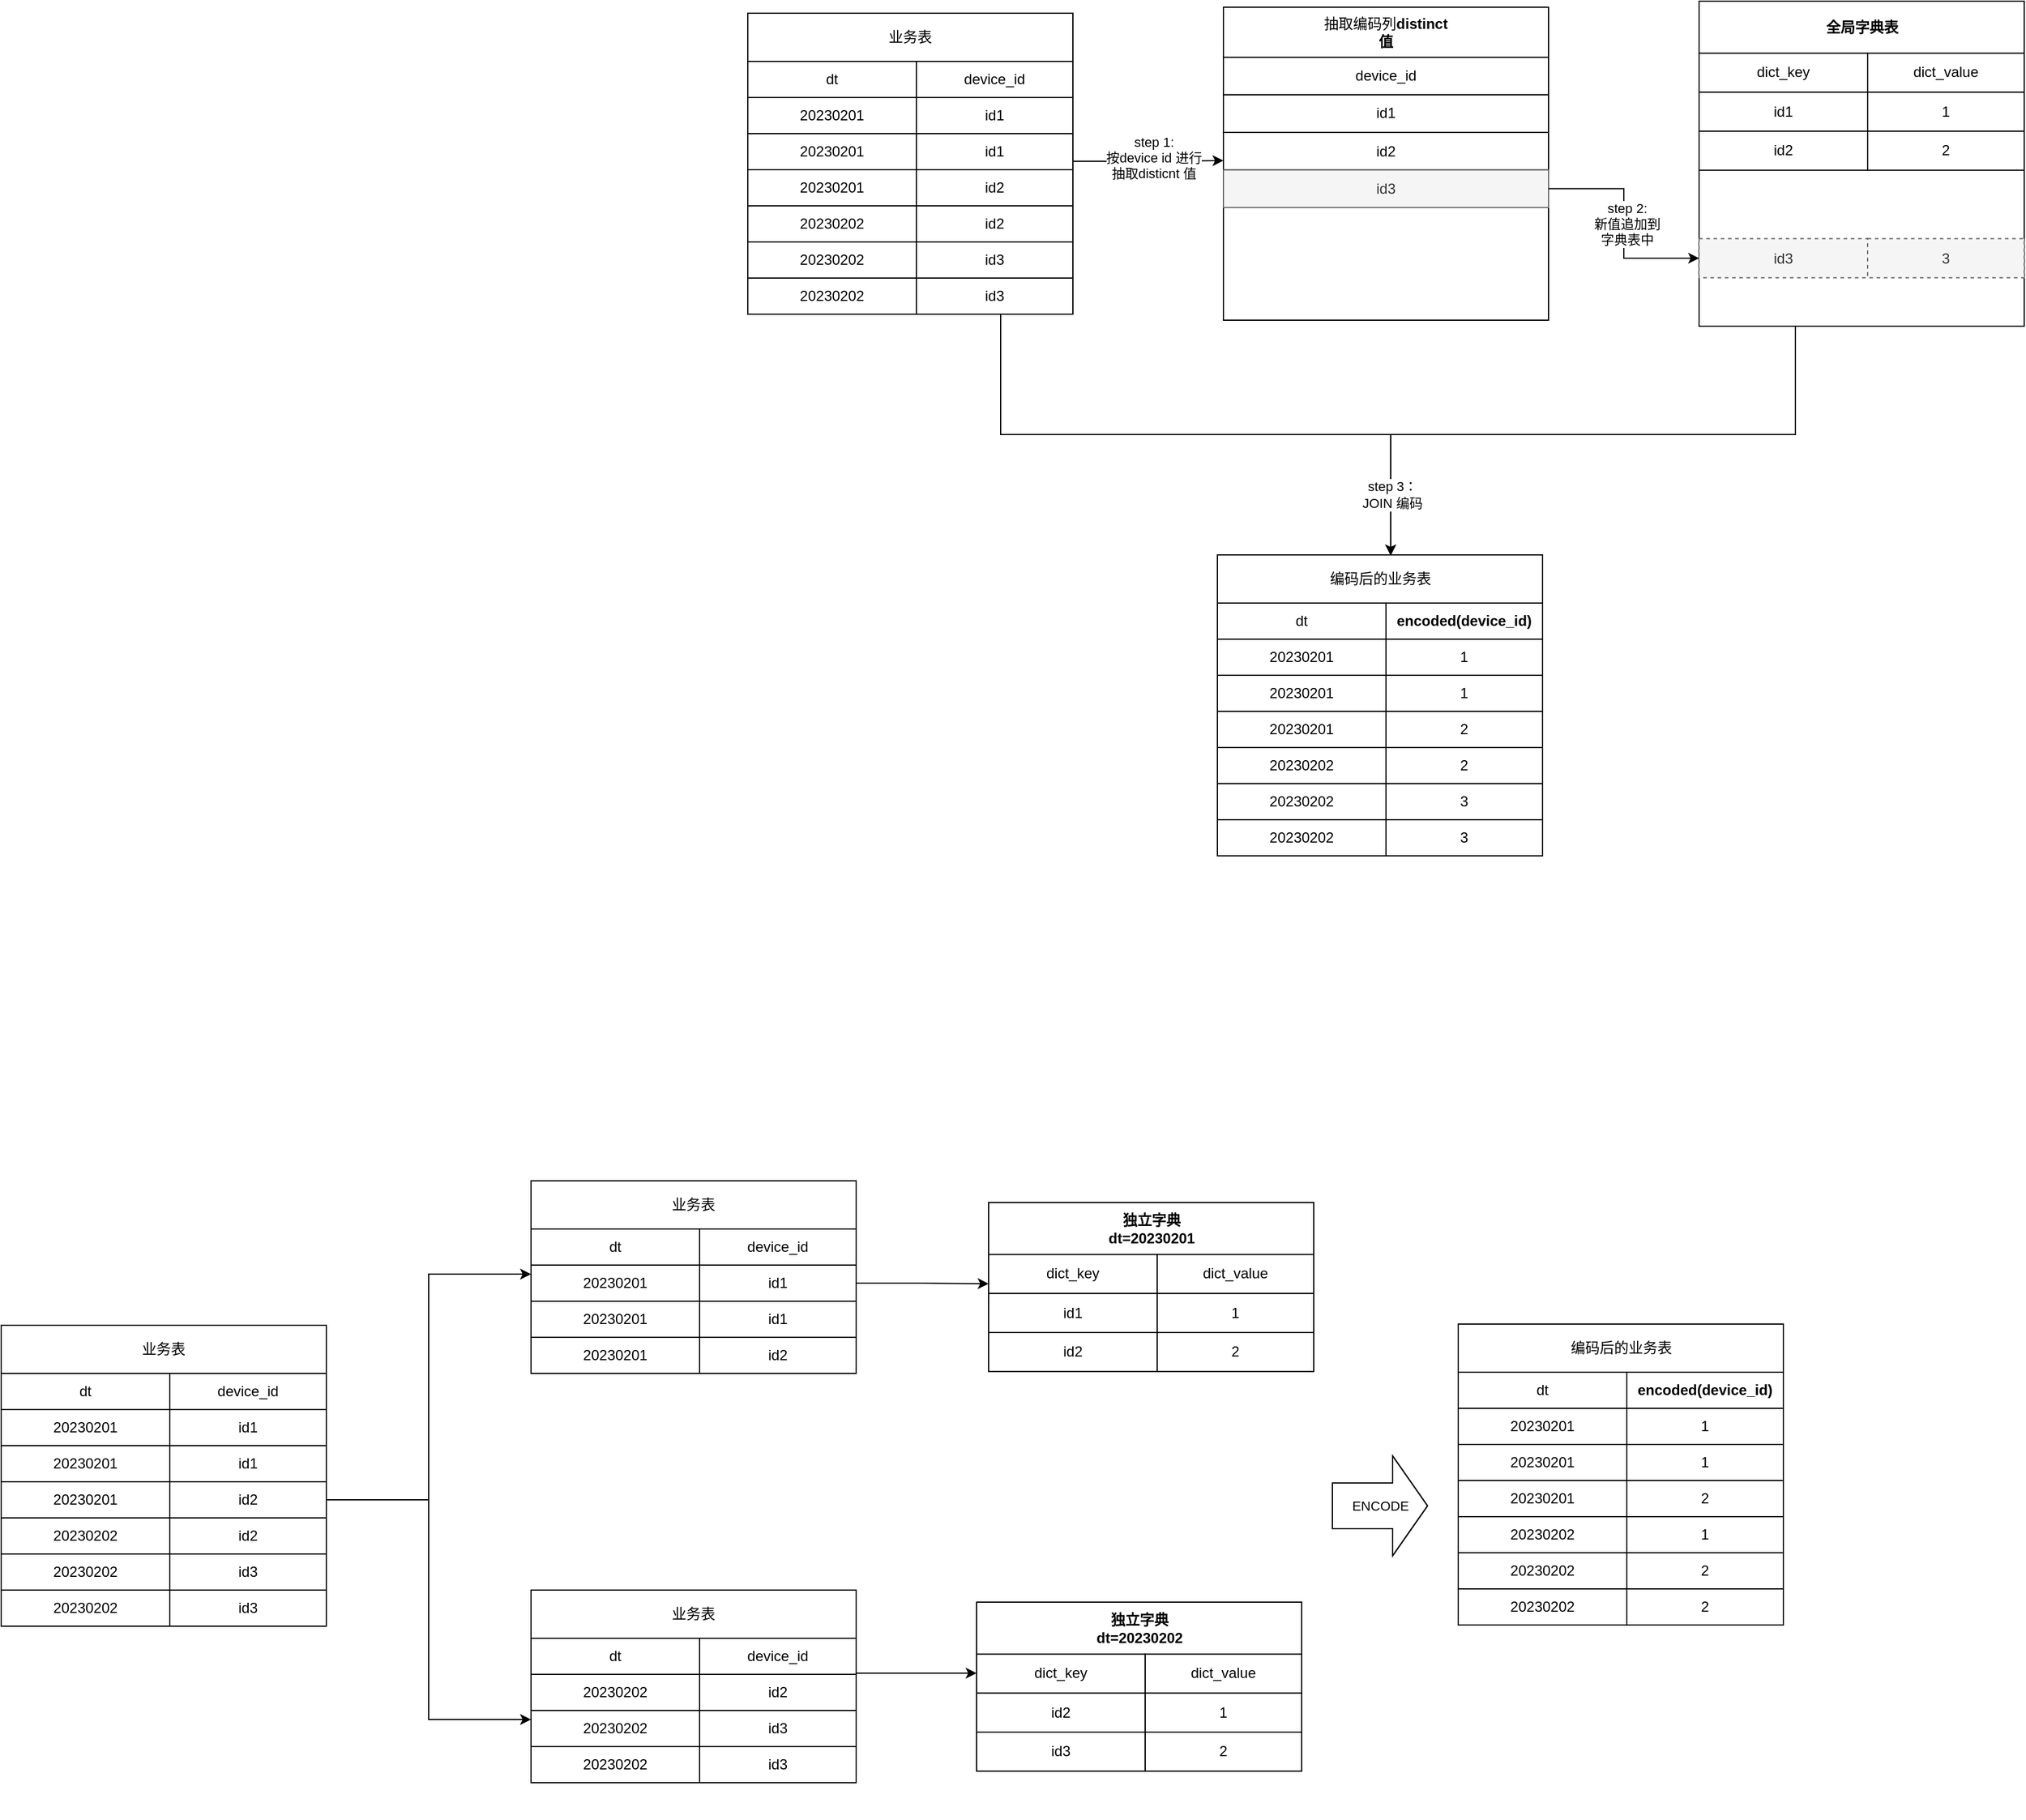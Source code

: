 <mxfile version="20.0.4" type="github">
  <diagram id="ab-RZeQGDA4o0h_9SuNv" name="Page-1">
    <mxGraphModel dx="2683" dy="985" grid="1" gridSize="10" guides="1" tooltips="1" connect="1" arrows="1" fold="1" page="1" pageScale="1" pageWidth="827" pageHeight="1169" math="0" shadow="0">
      <root>
        <mxCell id="0" />
        <mxCell id="1" parent="0" />
        <mxCell id="5YoBq1Blkuz500EIwF5M-1" value="" style="group" vertex="1" connectable="0" parent="1">
          <mxGeometry x="30" y="80" width="270" height="250" as="geometry" />
        </mxCell>
        <mxCell id="5YoBq1Blkuz500EIwF5M-2" value="" style="rounded=0;whiteSpace=wrap;html=1;" vertex="1" parent="5YoBq1Blkuz500EIwF5M-1">
          <mxGeometry width="270" height="250" as="geometry" />
        </mxCell>
        <mxCell id="5YoBq1Blkuz500EIwF5M-3" value="" style="group" vertex="1" connectable="0" parent="5YoBq1Blkuz500EIwF5M-1">
          <mxGeometry y="40" width="270" height="210" as="geometry" />
        </mxCell>
        <mxCell id="5YoBq1Blkuz500EIwF5M-4" value="dt" style="rounded=0;whiteSpace=wrap;html=1;" vertex="1" parent="5YoBq1Blkuz500EIwF5M-3">
          <mxGeometry width="140" height="30" as="geometry" />
        </mxCell>
        <mxCell id="5YoBq1Blkuz500EIwF5M-5" value="device_id" style="rounded=0;whiteSpace=wrap;html=1;" vertex="1" parent="5YoBq1Blkuz500EIwF5M-3">
          <mxGeometry x="140" width="130" height="30" as="geometry" />
        </mxCell>
        <mxCell id="5YoBq1Blkuz500EIwF5M-6" value="" style="group" vertex="1" connectable="0" parent="5YoBq1Blkuz500EIwF5M-3">
          <mxGeometry y="30" width="270" height="60" as="geometry" />
        </mxCell>
        <mxCell id="5YoBq1Blkuz500EIwF5M-7" value="20230201" style="rounded=0;whiteSpace=wrap;html=1;" vertex="1" parent="5YoBq1Blkuz500EIwF5M-6">
          <mxGeometry width="140" height="30" as="geometry" />
        </mxCell>
        <mxCell id="5YoBq1Blkuz500EIwF5M-8" value="id1" style="rounded=0;whiteSpace=wrap;html=1;" vertex="1" parent="5YoBq1Blkuz500EIwF5M-6">
          <mxGeometry x="140" width="130" height="30" as="geometry" />
        </mxCell>
        <mxCell id="5YoBq1Blkuz500EIwF5M-9" value="20230201" style="rounded=0;whiteSpace=wrap;html=1;" vertex="1" parent="5YoBq1Blkuz500EIwF5M-6">
          <mxGeometry y="30" width="140" height="30" as="geometry" />
        </mxCell>
        <mxCell id="5YoBq1Blkuz500EIwF5M-10" value="id1" style="rounded=0;whiteSpace=wrap;html=1;" vertex="1" parent="5YoBq1Blkuz500EIwF5M-6">
          <mxGeometry x="140" y="30" width="130" height="30" as="geometry" />
        </mxCell>
        <mxCell id="5YoBq1Blkuz500EIwF5M-11" value="" style="group" vertex="1" connectable="0" parent="5YoBq1Blkuz500EIwF5M-3">
          <mxGeometry y="90" width="270" height="60" as="geometry" />
        </mxCell>
        <mxCell id="5YoBq1Blkuz500EIwF5M-12" value="20230201" style="rounded=0;whiteSpace=wrap;html=1;" vertex="1" parent="5YoBq1Blkuz500EIwF5M-11">
          <mxGeometry width="140" height="30" as="geometry" />
        </mxCell>
        <mxCell id="5YoBq1Blkuz500EIwF5M-13" value="id2" style="rounded=0;whiteSpace=wrap;html=1;" vertex="1" parent="5YoBq1Blkuz500EIwF5M-11">
          <mxGeometry x="140" width="130" height="30" as="geometry" />
        </mxCell>
        <mxCell id="5YoBq1Blkuz500EIwF5M-14" value="20230202" style="rounded=0;whiteSpace=wrap;html=1;" vertex="1" parent="5YoBq1Blkuz500EIwF5M-11">
          <mxGeometry y="30" width="140" height="30" as="geometry" />
        </mxCell>
        <mxCell id="5YoBq1Blkuz500EIwF5M-15" value="id2" style="rounded=0;whiteSpace=wrap;html=1;" vertex="1" parent="5YoBq1Blkuz500EIwF5M-11">
          <mxGeometry x="140" y="30" width="130" height="30" as="geometry" />
        </mxCell>
        <mxCell id="5YoBq1Blkuz500EIwF5M-16" value="" style="group" vertex="1" connectable="0" parent="5YoBq1Blkuz500EIwF5M-3">
          <mxGeometry y="150" width="270" height="60" as="geometry" />
        </mxCell>
        <mxCell id="5YoBq1Blkuz500EIwF5M-17" value="20230202" style="rounded=0;whiteSpace=wrap;html=1;" vertex="1" parent="5YoBq1Blkuz500EIwF5M-16">
          <mxGeometry width="140" height="30" as="geometry" />
        </mxCell>
        <mxCell id="5YoBq1Blkuz500EIwF5M-18" value="id3" style="rounded=0;whiteSpace=wrap;html=1;" vertex="1" parent="5YoBq1Blkuz500EIwF5M-16">
          <mxGeometry x="140" width="130" height="30" as="geometry" />
        </mxCell>
        <mxCell id="5YoBq1Blkuz500EIwF5M-19" value="20230202" style="rounded=0;whiteSpace=wrap;html=1;" vertex="1" parent="5YoBq1Blkuz500EIwF5M-16">
          <mxGeometry y="30" width="140" height="30" as="geometry" />
        </mxCell>
        <mxCell id="5YoBq1Blkuz500EIwF5M-20" value="id3" style="rounded=0;whiteSpace=wrap;html=1;" vertex="1" parent="5YoBq1Blkuz500EIwF5M-16">
          <mxGeometry x="140" y="30" width="130" height="30" as="geometry" />
        </mxCell>
        <mxCell id="5YoBq1Blkuz500EIwF5M-21" value="业务表" style="text;html=1;strokeColor=none;fillColor=none;align=center;verticalAlign=middle;whiteSpace=wrap;rounded=0;" vertex="1" parent="5YoBq1Blkuz500EIwF5M-1">
          <mxGeometry x="115" y="10" width="40" height="20" as="geometry" />
        </mxCell>
        <mxCell id="5YoBq1Blkuz500EIwF5M-22" value="" style="group" vertex="1" connectable="0" parent="1">
          <mxGeometry x="425" y="75" width="280" height="260" as="geometry" />
        </mxCell>
        <mxCell id="5YoBq1Blkuz500EIwF5M-23" value="" style="group" vertex="1" connectable="0" parent="5YoBq1Blkuz500EIwF5M-22">
          <mxGeometry width="280" height="260" as="geometry" />
        </mxCell>
        <mxCell id="5YoBq1Blkuz500EIwF5M-24" value="" style="rounded=0;whiteSpace=wrap;html=1;" vertex="1" parent="5YoBq1Blkuz500EIwF5M-23">
          <mxGeometry width="270" height="260" as="geometry" />
        </mxCell>
        <mxCell id="5YoBq1Blkuz500EIwF5M-25" value="抽取编码列&lt;b&gt;distinct 值&lt;/b&gt;" style="text;html=1;strokeColor=none;fillColor=none;align=center;verticalAlign=middle;whiteSpace=wrap;rounded=0;" vertex="1" parent="5YoBq1Blkuz500EIwF5M-23">
          <mxGeometry x="75" y="10.4" width="120" height="20.8" as="geometry" />
        </mxCell>
        <mxCell id="5YoBq1Blkuz500EIwF5M-26" value="device_id" style="rounded=0;whiteSpace=wrap;html=1;" vertex="1" parent="5YoBq1Blkuz500EIwF5M-23">
          <mxGeometry y="41.6" width="270" height="31.2" as="geometry" />
        </mxCell>
        <mxCell id="5YoBq1Blkuz500EIwF5M-27" value="id1" style="rounded=0;whiteSpace=wrap;html=1;" vertex="1" parent="5YoBq1Blkuz500EIwF5M-23">
          <mxGeometry y="72.8" width="270" height="31.2" as="geometry" />
        </mxCell>
        <mxCell id="5YoBq1Blkuz500EIwF5M-28" value="id2" style="rounded=0;whiteSpace=wrap;html=1;" vertex="1" parent="5YoBq1Blkuz500EIwF5M-23">
          <mxGeometry y="104" width="270" height="31.2" as="geometry" />
        </mxCell>
        <mxCell id="5YoBq1Blkuz500EIwF5M-29" value="id3" style="rounded=0;whiteSpace=wrap;html=1;fillColor=#f5f5f5;strokeColor=#666666;fontColor=#333333;" vertex="1" parent="5YoBq1Blkuz500EIwF5M-23">
          <mxGeometry y="135.2" width="270" height="31.2" as="geometry" />
        </mxCell>
        <mxCell id="5YoBq1Blkuz500EIwF5M-30" value="" style="group" vertex="1" connectable="0" parent="1">
          <mxGeometry x="820" y="70" width="270" height="270" as="geometry" />
        </mxCell>
        <mxCell id="5YoBq1Blkuz500EIwF5M-31" value="" style="rounded=0;whiteSpace=wrap;html=1;" vertex="1" parent="5YoBq1Blkuz500EIwF5M-30">
          <mxGeometry width="270" height="270" as="geometry" />
        </mxCell>
        <mxCell id="5YoBq1Blkuz500EIwF5M-32" value="" style="group" vertex="1" connectable="0" parent="5YoBq1Blkuz500EIwF5M-30">
          <mxGeometry y="43.2" width="270" height="226.8" as="geometry" />
        </mxCell>
        <mxCell id="5YoBq1Blkuz500EIwF5M-33" value="dict_key" style="rounded=0;whiteSpace=wrap;html=1;" vertex="1" parent="5YoBq1Blkuz500EIwF5M-32">
          <mxGeometry width="140" height="32.4" as="geometry" />
        </mxCell>
        <mxCell id="5YoBq1Blkuz500EIwF5M-34" value="dict_value" style="rounded=0;whiteSpace=wrap;html=1;" vertex="1" parent="5YoBq1Blkuz500EIwF5M-32">
          <mxGeometry x="140" width="130" height="32.4" as="geometry" />
        </mxCell>
        <mxCell id="5YoBq1Blkuz500EIwF5M-35" value="" style="group" vertex="1" connectable="0" parent="5YoBq1Blkuz500EIwF5M-32">
          <mxGeometry y="32.4" width="270" height="64.8" as="geometry" />
        </mxCell>
        <mxCell id="5YoBq1Blkuz500EIwF5M-36" value="id1" style="rounded=0;whiteSpace=wrap;html=1;" vertex="1" parent="5YoBq1Blkuz500EIwF5M-35">
          <mxGeometry width="140" height="32.4" as="geometry" />
        </mxCell>
        <mxCell id="5YoBq1Blkuz500EIwF5M-37" value="1" style="rounded=0;whiteSpace=wrap;html=1;" vertex="1" parent="5YoBq1Blkuz500EIwF5M-35">
          <mxGeometry x="140" width="130" height="32.4" as="geometry" />
        </mxCell>
        <mxCell id="5YoBq1Blkuz500EIwF5M-38" value="id2" style="rounded=0;whiteSpace=wrap;html=1;" vertex="1" parent="5YoBq1Blkuz500EIwF5M-35">
          <mxGeometry y="32.4" width="140" height="32.4" as="geometry" />
        </mxCell>
        <mxCell id="5YoBq1Blkuz500EIwF5M-39" value="2" style="rounded=0;whiteSpace=wrap;html=1;" vertex="1" parent="5YoBq1Blkuz500EIwF5M-35">
          <mxGeometry x="140" y="32.4" width="130" height="32.4" as="geometry" />
        </mxCell>
        <mxCell id="5YoBq1Blkuz500EIwF5M-40" value="&lt;b&gt;全局字典表&lt;/b&gt;" style="text;html=1;strokeColor=none;fillColor=none;align=center;verticalAlign=middle;whiteSpace=wrap;rounded=0;" vertex="1" parent="5YoBq1Blkuz500EIwF5M-30">
          <mxGeometry x="87.5" y="10.8" width="95" height="21.6" as="geometry" />
        </mxCell>
        <mxCell id="5YoBq1Blkuz500EIwF5M-41" value="id3" style="rounded=0;whiteSpace=wrap;html=1;fillColor=#f5f5f5;strokeColor=#666666;fontColor=#333333;dashed=1;" vertex="1" parent="5YoBq1Blkuz500EIwF5M-30">
          <mxGeometry y="197.308" width="140" height="32.4" as="geometry" />
        </mxCell>
        <mxCell id="5YoBq1Blkuz500EIwF5M-42" value="3" style="rounded=0;whiteSpace=wrap;html=1;fillColor=#f5f5f5;strokeColor=#666666;fontColor=#333333;dashed=1;" vertex="1" parent="5YoBq1Blkuz500EIwF5M-30">
          <mxGeometry x="140" y="197.308" width="130" height="32.4" as="geometry" />
        </mxCell>
        <mxCell id="5YoBq1Blkuz500EIwF5M-43" style="edgeStyle=orthogonalEdgeStyle;rounded=0;orthogonalLoop=1;jettySize=auto;html=1;exitX=1;exitY=1;exitDx=0;exitDy=0;entryX=0;entryY=0.75;entryDx=0;entryDy=0;" edge="1" parent="1" source="5YoBq1Blkuz500EIwF5M-10" target="5YoBq1Blkuz500EIwF5M-28">
          <mxGeometry relative="1" as="geometry">
            <Array as="points">
              <mxPoint x="300" y="203" />
              <mxPoint x="360" y="203" />
            </Array>
          </mxGeometry>
        </mxCell>
        <mxCell id="5YoBq1Blkuz500EIwF5M-44" value="step 1:&lt;br&gt;按device id 进行&lt;br&gt;抽取disticnt 值" style="edgeLabel;html=1;align=center;verticalAlign=middle;resizable=0;points=[];" vertex="1" connectable="0" parent="5YoBq1Blkuz500EIwF5M-43">
          <mxGeometry x="0.122" y="3" relative="1" as="geometry">
            <mxPoint as="offset" />
          </mxGeometry>
        </mxCell>
        <mxCell id="5YoBq1Blkuz500EIwF5M-45" style="edgeStyle=orthogonalEdgeStyle;rounded=0;orthogonalLoop=1;jettySize=auto;html=1;exitX=1;exitY=0.5;exitDx=0;exitDy=0;entryX=0;entryY=0.5;entryDx=0;entryDy=0;" edge="1" parent="1" source="5YoBq1Blkuz500EIwF5M-29" target="5YoBq1Blkuz500EIwF5M-41">
          <mxGeometry relative="1" as="geometry" />
        </mxCell>
        <mxCell id="5YoBq1Blkuz500EIwF5M-46" value="step 2:&lt;br&gt;新值追加到&lt;br&gt;字典表中" style="edgeLabel;html=1;align=center;verticalAlign=middle;resizable=0;points=[];" vertex="1" connectable="0" parent="5YoBq1Blkuz500EIwF5M-45">
          <mxGeometry x="-0.324" y="-23" relative="1" as="geometry">
            <mxPoint x="3" y="6.2" as="offset" />
          </mxGeometry>
        </mxCell>
        <mxCell id="5YoBq1Blkuz500EIwF5M-47" value="" style="group" vertex="1" connectable="0" parent="1">
          <mxGeometry x="420" y="530" width="270" height="250" as="geometry" />
        </mxCell>
        <mxCell id="5YoBq1Blkuz500EIwF5M-48" value="" style="rounded=0;whiteSpace=wrap;html=1;" vertex="1" parent="5YoBq1Blkuz500EIwF5M-47">
          <mxGeometry width="270" height="250" as="geometry" />
        </mxCell>
        <mxCell id="5YoBq1Blkuz500EIwF5M-49" value="" style="group" vertex="1" connectable="0" parent="5YoBq1Blkuz500EIwF5M-47">
          <mxGeometry y="40" width="270" height="210" as="geometry" />
        </mxCell>
        <mxCell id="5YoBq1Blkuz500EIwF5M-50" value="dt" style="rounded=0;whiteSpace=wrap;html=1;" vertex="1" parent="5YoBq1Blkuz500EIwF5M-49">
          <mxGeometry width="140" height="30" as="geometry" />
        </mxCell>
        <mxCell id="5YoBq1Blkuz500EIwF5M-51" value="&lt;b&gt;encoded(device_id)&lt;/b&gt;" style="rounded=0;whiteSpace=wrap;html=1;" vertex="1" parent="5YoBq1Blkuz500EIwF5M-49">
          <mxGeometry x="140" width="130" height="30" as="geometry" />
        </mxCell>
        <mxCell id="5YoBq1Blkuz500EIwF5M-52" value="" style="group" vertex="1" connectable="0" parent="5YoBq1Blkuz500EIwF5M-49">
          <mxGeometry y="30" width="270" height="60" as="geometry" />
        </mxCell>
        <mxCell id="5YoBq1Blkuz500EIwF5M-53" value="20230201" style="rounded=0;whiteSpace=wrap;html=1;" vertex="1" parent="5YoBq1Blkuz500EIwF5M-52">
          <mxGeometry width="140" height="30" as="geometry" />
        </mxCell>
        <mxCell id="5YoBq1Blkuz500EIwF5M-54" value="1" style="rounded=0;whiteSpace=wrap;html=1;" vertex="1" parent="5YoBq1Blkuz500EIwF5M-52">
          <mxGeometry x="140" width="130" height="30" as="geometry" />
        </mxCell>
        <mxCell id="5YoBq1Blkuz500EIwF5M-55" value="20230201" style="rounded=0;whiteSpace=wrap;html=1;" vertex="1" parent="5YoBq1Blkuz500EIwF5M-52">
          <mxGeometry y="30" width="140" height="30" as="geometry" />
        </mxCell>
        <mxCell id="5YoBq1Blkuz500EIwF5M-56" value="1" style="rounded=0;whiteSpace=wrap;html=1;" vertex="1" parent="5YoBq1Blkuz500EIwF5M-52">
          <mxGeometry x="140" y="30" width="130" height="30" as="geometry" />
        </mxCell>
        <mxCell id="5YoBq1Blkuz500EIwF5M-57" value="" style="group" vertex="1" connectable="0" parent="5YoBq1Blkuz500EIwF5M-49">
          <mxGeometry y="90" width="270" height="60" as="geometry" />
        </mxCell>
        <mxCell id="5YoBq1Blkuz500EIwF5M-58" value="20230201" style="rounded=0;whiteSpace=wrap;html=1;" vertex="1" parent="5YoBq1Blkuz500EIwF5M-57">
          <mxGeometry width="140" height="30" as="geometry" />
        </mxCell>
        <mxCell id="5YoBq1Blkuz500EIwF5M-59" value="2" style="rounded=0;whiteSpace=wrap;html=1;" vertex="1" parent="5YoBq1Blkuz500EIwF5M-57">
          <mxGeometry x="140" width="130" height="30" as="geometry" />
        </mxCell>
        <mxCell id="5YoBq1Blkuz500EIwF5M-60" value="20230202" style="rounded=0;whiteSpace=wrap;html=1;" vertex="1" parent="5YoBq1Blkuz500EIwF5M-57">
          <mxGeometry y="30" width="140" height="30" as="geometry" />
        </mxCell>
        <mxCell id="5YoBq1Blkuz500EIwF5M-61" value="2" style="rounded=0;whiteSpace=wrap;html=1;" vertex="1" parent="5YoBq1Blkuz500EIwF5M-57">
          <mxGeometry x="140" y="30" width="130" height="30" as="geometry" />
        </mxCell>
        <mxCell id="5YoBq1Blkuz500EIwF5M-62" value="" style="group" vertex="1" connectable="0" parent="5YoBq1Blkuz500EIwF5M-49">
          <mxGeometry y="150" width="270" height="60" as="geometry" />
        </mxCell>
        <mxCell id="5YoBq1Blkuz500EIwF5M-63" value="20230202" style="rounded=0;whiteSpace=wrap;html=1;" vertex="1" parent="5YoBq1Blkuz500EIwF5M-62">
          <mxGeometry width="140" height="30" as="geometry" />
        </mxCell>
        <mxCell id="5YoBq1Blkuz500EIwF5M-64" value="3" style="rounded=0;whiteSpace=wrap;html=1;" vertex="1" parent="5YoBq1Blkuz500EIwF5M-62">
          <mxGeometry x="140" width="130" height="30" as="geometry" />
        </mxCell>
        <mxCell id="5YoBq1Blkuz500EIwF5M-65" value="20230202" style="rounded=0;whiteSpace=wrap;html=1;" vertex="1" parent="5YoBq1Blkuz500EIwF5M-62">
          <mxGeometry y="30" width="140" height="30" as="geometry" />
        </mxCell>
        <mxCell id="5YoBq1Blkuz500EIwF5M-66" value="3" style="rounded=0;whiteSpace=wrap;html=1;" vertex="1" parent="5YoBq1Blkuz500EIwF5M-62">
          <mxGeometry x="140" y="30" width="130" height="30" as="geometry" />
        </mxCell>
        <mxCell id="5YoBq1Blkuz500EIwF5M-67" value="编码后的业务表" style="text;html=1;strokeColor=none;fillColor=none;align=center;verticalAlign=middle;whiteSpace=wrap;rounded=0;" vertex="1" parent="5YoBq1Blkuz500EIwF5M-47">
          <mxGeometry x="87.5" y="10" width="95" height="20" as="geometry" />
        </mxCell>
        <mxCell id="5YoBq1Blkuz500EIwF5M-68" style="edgeStyle=orthogonalEdgeStyle;rounded=0;orthogonalLoop=1;jettySize=auto;html=1;exitX=1;exitY=1;exitDx=0;exitDy=0;entryX=0.533;entryY=0.002;entryDx=0;entryDy=0;entryPerimeter=0;" edge="1" parent="1" source="5YoBq1Blkuz500EIwF5M-19" target="5YoBq1Blkuz500EIwF5M-48">
          <mxGeometry relative="1" as="geometry">
            <Array as="points">
              <mxPoint x="240" y="330" />
              <mxPoint x="240" y="430" />
              <mxPoint x="564" y="430" />
            </Array>
          </mxGeometry>
        </mxCell>
        <mxCell id="5YoBq1Blkuz500EIwF5M-69" style="edgeStyle=orthogonalEdgeStyle;rounded=0;orthogonalLoop=1;jettySize=auto;html=1;exitX=0.5;exitY=1;exitDx=0;exitDy=0;entryX=0.533;entryY=0.002;entryDx=0;entryDy=0;entryPerimeter=0;" edge="1" parent="1" source="5YoBq1Blkuz500EIwF5M-31" target="5YoBq1Blkuz500EIwF5M-48">
          <mxGeometry relative="1" as="geometry">
            <Array as="points">
              <mxPoint x="900" y="340" />
              <mxPoint x="900" y="430" />
              <mxPoint x="564" y="430" />
            </Array>
          </mxGeometry>
        </mxCell>
        <mxCell id="5YoBq1Blkuz500EIwF5M-70" value="step 3：&lt;br&gt;JOIN 编码" style="edgeLabel;html=1;align=center;verticalAlign=middle;resizable=0;points=[];" vertex="1" connectable="0" parent="5YoBq1Blkuz500EIwF5M-69">
          <mxGeometry x="0.783" relative="1" as="geometry">
            <mxPoint x="1.1" y="12.1" as="offset" />
          </mxGeometry>
        </mxCell>
        <mxCell id="5YoBq1Blkuz500EIwF5M-117" value="" style="group" vertex="1" connectable="0" parent="1">
          <mxGeometry x="620" y="1169" width="270" height="250" as="geometry" />
        </mxCell>
        <mxCell id="5YoBq1Blkuz500EIwF5M-118" value="" style="rounded=0;whiteSpace=wrap;html=1;" vertex="1" parent="5YoBq1Blkuz500EIwF5M-117">
          <mxGeometry width="270" height="250" as="geometry" />
        </mxCell>
        <mxCell id="5YoBq1Blkuz500EIwF5M-119" value="" style="group" vertex="1" connectable="0" parent="5YoBq1Blkuz500EIwF5M-117">
          <mxGeometry y="40" width="270" height="210" as="geometry" />
        </mxCell>
        <mxCell id="5YoBq1Blkuz500EIwF5M-120" value="dt" style="rounded=0;whiteSpace=wrap;html=1;" vertex="1" parent="5YoBq1Blkuz500EIwF5M-119">
          <mxGeometry width="140" height="30" as="geometry" />
        </mxCell>
        <mxCell id="5YoBq1Blkuz500EIwF5M-121" value="&lt;b&gt;encoded(device_id)&lt;/b&gt;" style="rounded=0;whiteSpace=wrap;html=1;" vertex="1" parent="5YoBq1Blkuz500EIwF5M-119">
          <mxGeometry x="140" width="130" height="30" as="geometry" />
        </mxCell>
        <mxCell id="5YoBq1Blkuz500EIwF5M-122" value="" style="group" vertex="1" connectable="0" parent="5YoBq1Blkuz500EIwF5M-119">
          <mxGeometry y="30" width="270" height="60" as="geometry" />
        </mxCell>
        <mxCell id="5YoBq1Blkuz500EIwF5M-123" value="20230201" style="rounded=0;whiteSpace=wrap;html=1;" vertex="1" parent="5YoBq1Blkuz500EIwF5M-122">
          <mxGeometry width="140" height="30" as="geometry" />
        </mxCell>
        <mxCell id="5YoBq1Blkuz500EIwF5M-124" value="1" style="rounded=0;whiteSpace=wrap;html=1;" vertex="1" parent="5YoBq1Blkuz500EIwF5M-122">
          <mxGeometry x="140" width="130" height="30" as="geometry" />
        </mxCell>
        <mxCell id="5YoBq1Blkuz500EIwF5M-125" value="20230201" style="rounded=0;whiteSpace=wrap;html=1;" vertex="1" parent="5YoBq1Blkuz500EIwF5M-122">
          <mxGeometry y="30" width="140" height="30" as="geometry" />
        </mxCell>
        <mxCell id="5YoBq1Blkuz500EIwF5M-126" value="1" style="rounded=0;whiteSpace=wrap;html=1;" vertex="1" parent="5YoBq1Blkuz500EIwF5M-122">
          <mxGeometry x="140" y="30" width="130" height="30" as="geometry" />
        </mxCell>
        <mxCell id="5YoBq1Blkuz500EIwF5M-127" value="" style="group" vertex="1" connectable="0" parent="5YoBq1Blkuz500EIwF5M-119">
          <mxGeometry y="90" width="270" height="60" as="geometry" />
        </mxCell>
        <mxCell id="5YoBq1Blkuz500EIwF5M-128" value="20230201" style="rounded=0;whiteSpace=wrap;html=1;" vertex="1" parent="5YoBq1Blkuz500EIwF5M-127">
          <mxGeometry width="140" height="30" as="geometry" />
        </mxCell>
        <mxCell id="5YoBq1Blkuz500EIwF5M-129" value="2" style="rounded=0;whiteSpace=wrap;html=1;" vertex="1" parent="5YoBq1Blkuz500EIwF5M-127">
          <mxGeometry x="140" width="130" height="30" as="geometry" />
        </mxCell>
        <mxCell id="5YoBq1Blkuz500EIwF5M-130" value="20230202" style="rounded=0;whiteSpace=wrap;html=1;" vertex="1" parent="5YoBq1Blkuz500EIwF5M-127">
          <mxGeometry y="30" width="140" height="30" as="geometry" />
        </mxCell>
        <mxCell id="5YoBq1Blkuz500EIwF5M-131" value="1" style="rounded=0;whiteSpace=wrap;html=1;" vertex="1" parent="5YoBq1Blkuz500EIwF5M-127">
          <mxGeometry x="140" y="30" width="130" height="30" as="geometry" />
        </mxCell>
        <mxCell id="5YoBq1Blkuz500EIwF5M-132" value="" style="group" vertex="1" connectable="0" parent="5YoBq1Blkuz500EIwF5M-119">
          <mxGeometry y="150" width="270" height="60" as="geometry" />
        </mxCell>
        <mxCell id="5YoBq1Blkuz500EIwF5M-133" value="20230202" style="rounded=0;whiteSpace=wrap;html=1;" vertex="1" parent="5YoBq1Blkuz500EIwF5M-132">
          <mxGeometry width="140" height="30" as="geometry" />
        </mxCell>
        <mxCell id="5YoBq1Blkuz500EIwF5M-134" value="2" style="rounded=0;whiteSpace=wrap;html=1;" vertex="1" parent="5YoBq1Blkuz500EIwF5M-132">
          <mxGeometry x="140" width="130" height="30" as="geometry" />
        </mxCell>
        <mxCell id="5YoBq1Blkuz500EIwF5M-135" value="20230202" style="rounded=0;whiteSpace=wrap;html=1;" vertex="1" parent="5YoBq1Blkuz500EIwF5M-132">
          <mxGeometry y="30" width="140" height="30" as="geometry" />
        </mxCell>
        <mxCell id="5YoBq1Blkuz500EIwF5M-136" value="2" style="rounded=0;whiteSpace=wrap;html=1;" vertex="1" parent="5YoBq1Blkuz500EIwF5M-132">
          <mxGeometry x="140" y="30" width="130" height="30" as="geometry" />
        </mxCell>
        <mxCell id="5YoBq1Blkuz500EIwF5M-137" value="编码后的业务表" style="text;html=1;strokeColor=none;fillColor=none;align=center;verticalAlign=middle;whiteSpace=wrap;rounded=0;" vertex="1" parent="5YoBq1Blkuz500EIwF5M-117">
          <mxGeometry x="87.5" y="10" width="95" height="20" as="geometry" />
        </mxCell>
        <mxCell id="5YoBq1Blkuz500EIwF5M-141" value="" style="group" vertex="1" connectable="0" parent="1">
          <mxGeometry x="-590" y="1170" width="270" height="250" as="geometry" />
        </mxCell>
        <mxCell id="5YoBq1Blkuz500EIwF5M-142" value="" style="rounded=0;whiteSpace=wrap;html=1;" vertex="1" parent="5YoBq1Blkuz500EIwF5M-141">
          <mxGeometry width="270" height="250" as="geometry" />
        </mxCell>
        <mxCell id="5YoBq1Blkuz500EIwF5M-143" value="" style="group" vertex="1" connectable="0" parent="5YoBq1Blkuz500EIwF5M-141">
          <mxGeometry y="40" width="270" height="210" as="geometry" />
        </mxCell>
        <mxCell id="5YoBq1Blkuz500EIwF5M-144" value="dt" style="rounded=0;whiteSpace=wrap;html=1;" vertex="1" parent="5YoBq1Blkuz500EIwF5M-143">
          <mxGeometry width="140" height="30" as="geometry" />
        </mxCell>
        <mxCell id="5YoBq1Blkuz500EIwF5M-145" value="device_id" style="rounded=0;whiteSpace=wrap;html=1;" vertex="1" parent="5YoBq1Blkuz500EIwF5M-143">
          <mxGeometry x="140" width="130" height="30" as="geometry" />
        </mxCell>
        <mxCell id="5YoBq1Blkuz500EIwF5M-146" value="" style="group" vertex="1" connectable="0" parent="5YoBq1Blkuz500EIwF5M-143">
          <mxGeometry y="30" width="270" height="60" as="geometry" />
        </mxCell>
        <mxCell id="5YoBq1Blkuz500EIwF5M-147" value="20230201" style="rounded=0;whiteSpace=wrap;html=1;" vertex="1" parent="5YoBq1Blkuz500EIwF5M-146">
          <mxGeometry width="140" height="30" as="geometry" />
        </mxCell>
        <mxCell id="5YoBq1Blkuz500EIwF5M-148" value="id1" style="rounded=0;whiteSpace=wrap;html=1;" vertex="1" parent="5YoBq1Blkuz500EIwF5M-146">
          <mxGeometry x="140" width="130" height="30" as="geometry" />
        </mxCell>
        <mxCell id="5YoBq1Blkuz500EIwF5M-149" value="20230201" style="rounded=0;whiteSpace=wrap;html=1;" vertex="1" parent="5YoBq1Blkuz500EIwF5M-146">
          <mxGeometry y="30" width="140" height="30" as="geometry" />
        </mxCell>
        <mxCell id="5YoBq1Blkuz500EIwF5M-150" value="id1" style="rounded=0;whiteSpace=wrap;html=1;" vertex="1" parent="5YoBq1Blkuz500EIwF5M-146">
          <mxGeometry x="140" y="30" width="130" height="30" as="geometry" />
        </mxCell>
        <mxCell id="5YoBq1Blkuz500EIwF5M-151" value="" style="group" vertex="1" connectable="0" parent="5YoBq1Blkuz500EIwF5M-143">
          <mxGeometry y="90" width="270" height="60" as="geometry" />
        </mxCell>
        <mxCell id="5YoBq1Blkuz500EIwF5M-152" value="20230201" style="rounded=0;whiteSpace=wrap;html=1;" vertex="1" parent="5YoBq1Blkuz500EIwF5M-151">
          <mxGeometry width="140" height="30" as="geometry" />
        </mxCell>
        <mxCell id="5YoBq1Blkuz500EIwF5M-153" value="id2" style="rounded=0;whiteSpace=wrap;html=1;" vertex="1" parent="5YoBq1Blkuz500EIwF5M-151">
          <mxGeometry x="140" width="130" height="30" as="geometry" />
        </mxCell>
        <mxCell id="5YoBq1Blkuz500EIwF5M-154" value="20230202" style="rounded=0;whiteSpace=wrap;html=1;" vertex="1" parent="5YoBq1Blkuz500EIwF5M-151">
          <mxGeometry y="30" width="140" height="30" as="geometry" />
        </mxCell>
        <mxCell id="5YoBq1Blkuz500EIwF5M-155" value="id2" style="rounded=0;whiteSpace=wrap;html=1;" vertex="1" parent="5YoBq1Blkuz500EIwF5M-151">
          <mxGeometry x="140" y="30" width="130" height="30" as="geometry" />
        </mxCell>
        <mxCell id="5YoBq1Blkuz500EIwF5M-156" value="" style="group" vertex="1" connectable="0" parent="5YoBq1Blkuz500EIwF5M-143">
          <mxGeometry y="150" width="270" height="60" as="geometry" />
        </mxCell>
        <mxCell id="5YoBq1Blkuz500EIwF5M-157" value="20230202" style="rounded=0;whiteSpace=wrap;html=1;" vertex="1" parent="5YoBq1Blkuz500EIwF5M-156">
          <mxGeometry width="140" height="30" as="geometry" />
        </mxCell>
        <mxCell id="5YoBq1Blkuz500EIwF5M-158" value="id3" style="rounded=0;whiteSpace=wrap;html=1;" vertex="1" parent="5YoBq1Blkuz500EIwF5M-156">
          <mxGeometry x="140" width="130" height="30" as="geometry" />
        </mxCell>
        <mxCell id="5YoBq1Blkuz500EIwF5M-159" value="20230202" style="rounded=0;whiteSpace=wrap;html=1;" vertex="1" parent="5YoBq1Blkuz500EIwF5M-156">
          <mxGeometry y="30" width="140" height="30" as="geometry" />
        </mxCell>
        <mxCell id="5YoBq1Blkuz500EIwF5M-160" value="id3" style="rounded=0;whiteSpace=wrap;html=1;" vertex="1" parent="5YoBq1Blkuz500EIwF5M-156">
          <mxGeometry x="140" y="30" width="130" height="30" as="geometry" />
        </mxCell>
        <mxCell id="5YoBq1Blkuz500EIwF5M-161" value="业务表" style="text;html=1;strokeColor=none;fillColor=none;align=center;verticalAlign=middle;whiteSpace=wrap;rounded=0;" vertex="1" parent="5YoBq1Blkuz500EIwF5M-141">
          <mxGeometry x="115" y="10" width="40" height="20" as="geometry" />
        </mxCell>
        <mxCell id="5YoBq1Blkuz500EIwF5M-188" value="" style="group" vertex="1" connectable="0" parent="1">
          <mxGeometry x="-150" y="1390" width="270" height="190" as="geometry" />
        </mxCell>
        <mxCell id="5YoBq1Blkuz500EIwF5M-165" value="" style="rounded=0;whiteSpace=wrap;html=1;" vertex="1" parent="5YoBq1Blkuz500EIwF5M-188">
          <mxGeometry width="270" height="160" as="geometry" />
        </mxCell>
        <mxCell id="5YoBq1Blkuz500EIwF5M-184" value="业务表" style="text;html=1;strokeColor=none;fillColor=none;align=center;verticalAlign=middle;whiteSpace=wrap;rounded=0;" vertex="1" parent="5YoBq1Blkuz500EIwF5M-188">
          <mxGeometry x="115" y="10" width="40" height="20" as="geometry" />
        </mxCell>
        <mxCell id="5YoBq1Blkuz500EIwF5M-167" value="dt" style="rounded=0;whiteSpace=wrap;html=1;" vertex="1" parent="5YoBq1Blkuz500EIwF5M-188">
          <mxGeometry y="40" width="140" height="30" as="geometry" />
        </mxCell>
        <mxCell id="5YoBq1Blkuz500EIwF5M-168" value="device_id" style="rounded=0;whiteSpace=wrap;html=1;" vertex="1" parent="5YoBq1Blkuz500EIwF5M-188">
          <mxGeometry x="140" y="40" width="130" height="30" as="geometry" />
        </mxCell>
        <mxCell id="5YoBq1Blkuz500EIwF5M-169" value="" style="group" vertex="1" connectable="0" parent="5YoBq1Blkuz500EIwF5M-188">
          <mxGeometry y="70" width="270" height="60" as="geometry" />
        </mxCell>
        <mxCell id="5YoBq1Blkuz500EIwF5M-170" value="20230202" style="rounded=0;whiteSpace=wrap;html=1;" vertex="1" parent="5YoBq1Blkuz500EIwF5M-169">
          <mxGeometry width="140" height="30" as="geometry" />
        </mxCell>
        <mxCell id="5YoBq1Blkuz500EIwF5M-171" value="id2" style="rounded=0;whiteSpace=wrap;html=1;" vertex="1" parent="5YoBq1Blkuz500EIwF5M-169">
          <mxGeometry x="140" width="130" height="30" as="geometry" />
        </mxCell>
        <mxCell id="5YoBq1Blkuz500EIwF5M-172" value="20230202" style="rounded=0;whiteSpace=wrap;html=1;" vertex="1" parent="5YoBq1Blkuz500EIwF5M-169">
          <mxGeometry y="30" width="140" height="30" as="geometry" />
        </mxCell>
        <mxCell id="5YoBq1Blkuz500EIwF5M-173" value="id3" style="rounded=0;whiteSpace=wrap;html=1;" vertex="1" parent="5YoBq1Blkuz500EIwF5M-169">
          <mxGeometry x="140" y="30" width="130" height="30" as="geometry" />
        </mxCell>
        <mxCell id="5YoBq1Blkuz500EIwF5M-174" value="" style="group" vertex="1" connectable="0" parent="5YoBq1Blkuz500EIwF5M-188">
          <mxGeometry y="130" width="270" height="60" as="geometry" />
        </mxCell>
        <mxCell id="5YoBq1Blkuz500EIwF5M-175" value="20230202" style="rounded=0;whiteSpace=wrap;html=1;" vertex="1" parent="5YoBq1Blkuz500EIwF5M-174">
          <mxGeometry width="140" height="30" as="geometry" />
        </mxCell>
        <mxCell id="5YoBq1Blkuz500EIwF5M-176" value="id3" style="rounded=0;whiteSpace=wrap;html=1;" vertex="1" parent="5YoBq1Blkuz500EIwF5M-174">
          <mxGeometry x="140" width="130" height="30" as="geometry" />
        </mxCell>
        <mxCell id="5YoBq1Blkuz500EIwF5M-190" value="" style="group" vertex="1" connectable="0" parent="1">
          <mxGeometry x="-150" y="1050" width="270" height="190" as="geometry" />
        </mxCell>
        <mxCell id="5YoBq1Blkuz500EIwF5M-191" value="" style="rounded=0;whiteSpace=wrap;html=1;" vertex="1" parent="5YoBq1Blkuz500EIwF5M-190">
          <mxGeometry width="270" height="160" as="geometry" />
        </mxCell>
        <mxCell id="5YoBq1Blkuz500EIwF5M-192" value="业务表" style="text;html=1;strokeColor=none;fillColor=none;align=center;verticalAlign=middle;whiteSpace=wrap;rounded=0;" vertex="1" parent="5YoBq1Blkuz500EIwF5M-190">
          <mxGeometry x="115" y="10" width="40" height="20" as="geometry" />
        </mxCell>
        <mxCell id="5YoBq1Blkuz500EIwF5M-193" value="dt" style="rounded=0;whiteSpace=wrap;html=1;" vertex="1" parent="5YoBq1Blkuz500EIwF5M-190">
          <mxGeometry y="40" width="140" height="30" as="geometry" />
        </mxCell>
        <mxCell id="5YoBq1Blkuz500EIwF5M-194" value="device_id" style="rounded=0;whiteSpace=wrap;html=1;" vertex="1" parent="5YoBq1Blkuz500EIwF5M-190">
          <mxGeometry x="140" y="40" width="130" height="30" as="geometry" />
        </mxCell>
        <mxCell id="5YoBq1Blkuz500EIwF5M-195" value="" style="group" vertex="1" connectable="0" parent="5YoBq1Blkuz500EIwF5M-190">
          <mxGeometry y="70" width="270" height="60" as="geometry" />
        </mxCell>
        <mxCell id="5YoBq1Blkuz500EIwF5M-196" value="20230201" style="rounded=0;whiteSpace=wrap;html=1;" vertex="1" parent="5YoBq1Blkuz500EIwF5M-195">
          <mxGeometry width="140" height="30" as="geometry" />
        </mxCell>
        <mxCell id="5YoBq1Blkuz500EIwF5M-197" value="id1" style="rounded=0;whiteSpace=wrap;html=1;" vertex="1" parent="5YoBq1Blkuz500EIwF5M-195">
          <mxGeometry x="140" width="130" height="30" as="geometry" />
        </mxCell>
        <mxCell id="5YoBq1Blkuz500EIwF5M-198" value="20230201" style="rounded=0;whiteSpace=wrap;html=1;" vertex="1" parent="5YoBq1Blkuz500EIwF5M-195">
          <mxGeometry y="30" width="140" height="30" as="geometry" />
        </mxCell>
        <mxCell id="5YoBq1Blkuz500EIwF5M-199" value="id1" style="rounded=0;whiteSpace=wrap;html=1;" vertex="1" parent="5YoBq1Blkuz500EIwF5M-195">
          <mxGeometry x="140" y="30" width="130" height="30" as="geometry" />
        </mxCell>
        <mxCell id="5YoBq1Blkuz500EIwF5M-200" value="" style="group" vertex="1" connectable="0" parent="5YoBq1Blkuz500EIwF5M-190">
          <mxGeometry y="130" width="270" height="60" as="geometry" />
        </mxCell>
        <mxCell id="5YoBq1Blkuz500EIwF5M-201" value="20230201" style="rounded=0;whiteSpace=wrap;html=1;" vertex="1" parent="5YoBq1Blkuz500EIwF5M-200">
          <mxGeometry width="140" height="30" as="geometry" />
        </mxCell>
        <mxCell id="5YoBq1Blkuz500EIwF5M-202" value="id2" style="rounded=0;whiteSpace=wrap;html=1;" vertex="1" parent="5YoBq1Blkuz500EIwF5M-200">
          <mxGeometry x="140" width="130" height="30" as="geometry" />
        </mxCell>
        <mxCell id="5YoBq1Blkuz500EIwF5M-217" value="" style="group" vertex="1" connectable="0" parent="1">
          <mxGeometry x="230" y="1068" width="270" height="140.4" as="geometry" />
        </mxCell>
        <mxCell id="5YoBq1Blkuz500EIwF5M-101" value="" style="rounded=0;whiteSpace=wrap;html=1;" vertex="1" parent="5YoBq1Blkuz500EIwF5M-217">
          <mxGeometry width="270" height="140" as="geometry" />
        </mxCell>
        <mxCell id="5YoBq1Blkuz500EIwF5M-110" value="&lt;b&gt;独立字典 dt=20230201&lt;/b&gt;" style="text;html=1;strokeColor=none;fillColor=none;align=center;verticalAlign=middle;whiteSpace=wrap;rounded=0;" vertex="1" parent="5YoBq1Blkuz500EIwF5M-217">
          <mxGeometry x="87.5" y="10.8" width="95" height="21.6" as="geometry" />
        </mxCell>
        <mxCell id="5YoBq1Blkuz500EIwF5M-103" value="dict_key" style="rounded=0;whiteSpace=wrap;html=1;" vertex="1" parent="5YoBq1Blkuz500EIwF5M-217">
          <mxGeometry y="43.2" width="140" height="32.4" as="geometry" />
        </mxCell>
        <mxCell id="5YoBq1Blkuz500EIwF5M-104" value="dict_value" style="rounded=0;whiteSpace=wrap;html=1;" vertex="1" parent="5YoBq1Blkuz500EIwF5M-217">
          <mxGeometry x="140" y="43.2" width="130" height="32.4" as="geometry" />
        </mxCell>
        <mxCell id="5YoBq1Blkuz500EIwF5M-105" value="" style="group" vertex="1" connectable="0" parent="5YoBq1Blkuz500EIwF5M-217">
          <mxGeometry y="75.6" width="270" height="64.8" as="geometry" />
        </mxCell>
        <mxCell id="5YoBq1Blkuz500EIwF5M-106" value="id1" style="rounded=0;whiteSpace=wrap;html=1;" vertex="1" parent="5YoBq1Blkuz500EIwF5M-105">
          <mxGeometry width="140" height="32.4" as="geometry" />
        </mxCell>
        <mxCell id="5YoBq1Blkuz500EIwF5M-107" value="1" style="rounded=0;whiteSpace=wrap;html=1;" vertex="1" parent="5YoBq1Blkuz500EIwF5M-105">
          <mxGeometry x="140" width="130" height="32.4" as="geometry" />
        </mxCell>
        <mxCell id="5YoBq1Blkuz500EIwF5M-108" value="id2" style="rounded=0;whiteSpace=wrap;html=1;" vertex="1" parent="5YoBq1Blkuz500EIwF5M-105">
          <mxGeometry y="32.4" width="140" height="32.4" as="geometry" />
        </mxCell>
        <mxCell id="5YoBq1Blkuz500EIwF5M-109" value="2" style="rounded=0;whiteSpace=wrap;html=1;" vertex="1" parent="5YoBq1Blkuz500EIwF5M-105">
          <mxGeometry x="140" y="32.4" width="130" height="32.4" as="geometry" />
        </mxCell>
        <mxCell id="5YoBq1Blkuz500EIwF5M-219" value="" style="group" vertex="1" connectable="0" parent="1">
          <mxGeometry x="220" y="1400" width="270" height="140.4" as="geometry" />
        </mxCell>
        <mxCell id="5YoBq1Blkuz500EIwF5M-220" value="" style="rounded=0;whiteSpace=wrap;html=1;" vertex="1" parent="5YoBq1Blkuz500EIwF5M-219">
          <mxGeometry width="270" height="140" as="geometry" />
        </mxCell>
        <mxCell id="5YoBq1Blkuz500EIwF5M-221" value="&lt;b&gt;独立字典 dt=20230202&lt;/b&gt;" style="text;html=1;strokeColor=none;fillColor=none;align=center;verticalAlign=middle;whiteSpace=wrap;rounded=0;" vertex="1" parent="5YoBq1Blkuz500EIwF5M-219">
          <mxGeometry x="87.5" y="10.8" width="95" height="21.6" as="geometry" />
        </mxCell>
        <mxCell id="5YoBq1Blkuz500EIwF5M-222" value="dict_key" style="rounded=0;whiteSpace=wrap;html=1;" vertex="1" parent="5YoBq1Blkuz500EIwF5M-219">
          <mxGeometry y="43.2" width="140" height="32.4" as="geometry" />
        </mxCell>
        <mxCell id="5YoBq1Blkuz500EIwF5M-223" value="dict_value" style="rounded=0;whiteSpace=wrap;html=1;" vertex="1" parent="5YoBq1Blkuz500EIwF5M-219">
          <mxGeometry x="140" y="43.2" width="130" height="32.4" as="geometry" />
        </mxCell>
        <mxCell id="5YoBq1Blkuz500EIwF5M-224" value="" style="group" vertex="1" connectable="0" parent="5YoBq1Blkuz500EIwF5M-219">
          <mxGeometry y="75.6" width="270" height="64.8" as="geometry" />
        </mxCell>
        <mxCell id="5YoBq1Blkuz500EIwF5M-225" value="id2" style="rounded=0;whiteSpace=wrap;html=1;" vertex="1" parent="5YoBq1Blkuz500EIwF5M-224">
          <mxGeometry width="140" height="32.4" as="geometry" />
        </mxCell>
        <mxCell id="5YoBq1Blkuz500EIwF5M-226" value="1" style="rounded=0;whiteSpace=wrap;html=1;" vertex="1" parent="5YoBq1Blkuz500EIwF5M-224">
          <mxGeometry x="140" width="130" height="32.4" as="geometry" />
        </mxCell>
        <mxCell id="5YoBq1Blkuz500EIwF5M-227" value="id3" style="rounded=0;whiteSpace=wrap;html=1;" vertex="1" parent="5YoBq1Blkuz500EIwF5M-224">
          <mxGeometry y="32.4" width="140" height="32.4" as="geometry" />
        </mxCell>
        <mxCell id="5YoBq1Blkuz500EIwF5M-228" value="2" style="rounded=0;whiteSpace=wrap;html=1;" vertex="1" parent="5YoBq1Blkuz500EIwF5M-224">
          <mxGeometry x="140" y="32.4" width="130" height="32.4" as="geometry" />
        </mxCell>
        <mxCell id="5YoBq1Blkuz500EIwF5M-229" style="edgeStyle=orthogonalEdgeStyle;rounded=0;orthogonalLoop=1;jettySize=auto;html=1;exitX=1;exitY=0.5;exitDx=0;exitDy=0;entryX=0;entryY=0.25;entryDx=0;entryDy=0;" edge="1" parent="1" source="5YoBq1Blkuz500EIwF5M-153" target="5YoBq1Blkuz500EIwF5M-196">
          <mxGeometry relative="1" as="geometry" />
        </mxCell>
        <mxCell id="5YoBq1Blkuz500EIwF5M-230" style="edgeStyle=orthogonalEdgeStyle;rounded=0;orthogonalLoop=1;jettySize=auto;html=1;exitX=1;exitY=0.5;exitDx=0;exitDy=0;entryX=0;entryY=0.25;entryDx=0;entryDy=0;" edge="1" parent="1" source="5YoBq1Blkuz500EIwF5M-153" target="5YoBq1Blkuz500EIwF5M-172">
          <mxGeometry relative="1" as="geometry" />
        </mxCell>
        <mxCell id="5YoBq1Blkuz500EIwF5M-235" style="edgeStyle=orthogonalEdgeStyle;rounded=0;orthogonalLoop=1;jettySize=auto;html=1;exitX=1;exitY=0.5;exitDx=0;exitDy=0;entryX=0;entryY=0.75;entryDx=0;entryDy=0;" edge="1" parent="1" source="5YoBq1Blkuz500EIwF5M-197" target="5YoBq1Blkuz500EIwF5M-103">
          <mxGeometry relative="1" as="geometry" />
        </mxCell>
        <mxCell id="5YoBq1Blkuz500EIwF5M-239" value="ENCODE" style="shape=flexArrow;endArrow=classic;html=1;rounded=0;endWidth=44;endSize=9.33;width=38;" edge="1" parent="1">
          <mxGeometry width="50" height="50" relative="1" as="geometry">
            <mxPoint x="515" y="1320" as="sourcePoint" />
            <mxPoint x="595" y="1320" as="targetPoint" />
            <Array as="points">
              <mxPoint x="545" y="1320" />
            </Array>
          </mxGeometry>
        </mxCell>
        <mxCell id="5YoBq1Blkuz500EIwF5M-241" style="edgeStyle=orthogonalEdgeStyle;rounded=0;orthogonalLoop=1;jettySize=auto;html=1;exitX=1;exitY=0;exitDx=0;exitDy=0;" edge="1" parent="1" source="5YoBq1Blkuz500EIwF5M-171" target="5YoBq1Blkuz500EIwF5M-222">
          <mxGeometry relative="1" as="geometry">
            <Array as="points">
              <mxPoint x="120" y="1459" />
            </Array>
          </mxGeometry>
        </mxCell>
      </root>
    </mxGraphModel>
  </diagram>
</mxfile>
